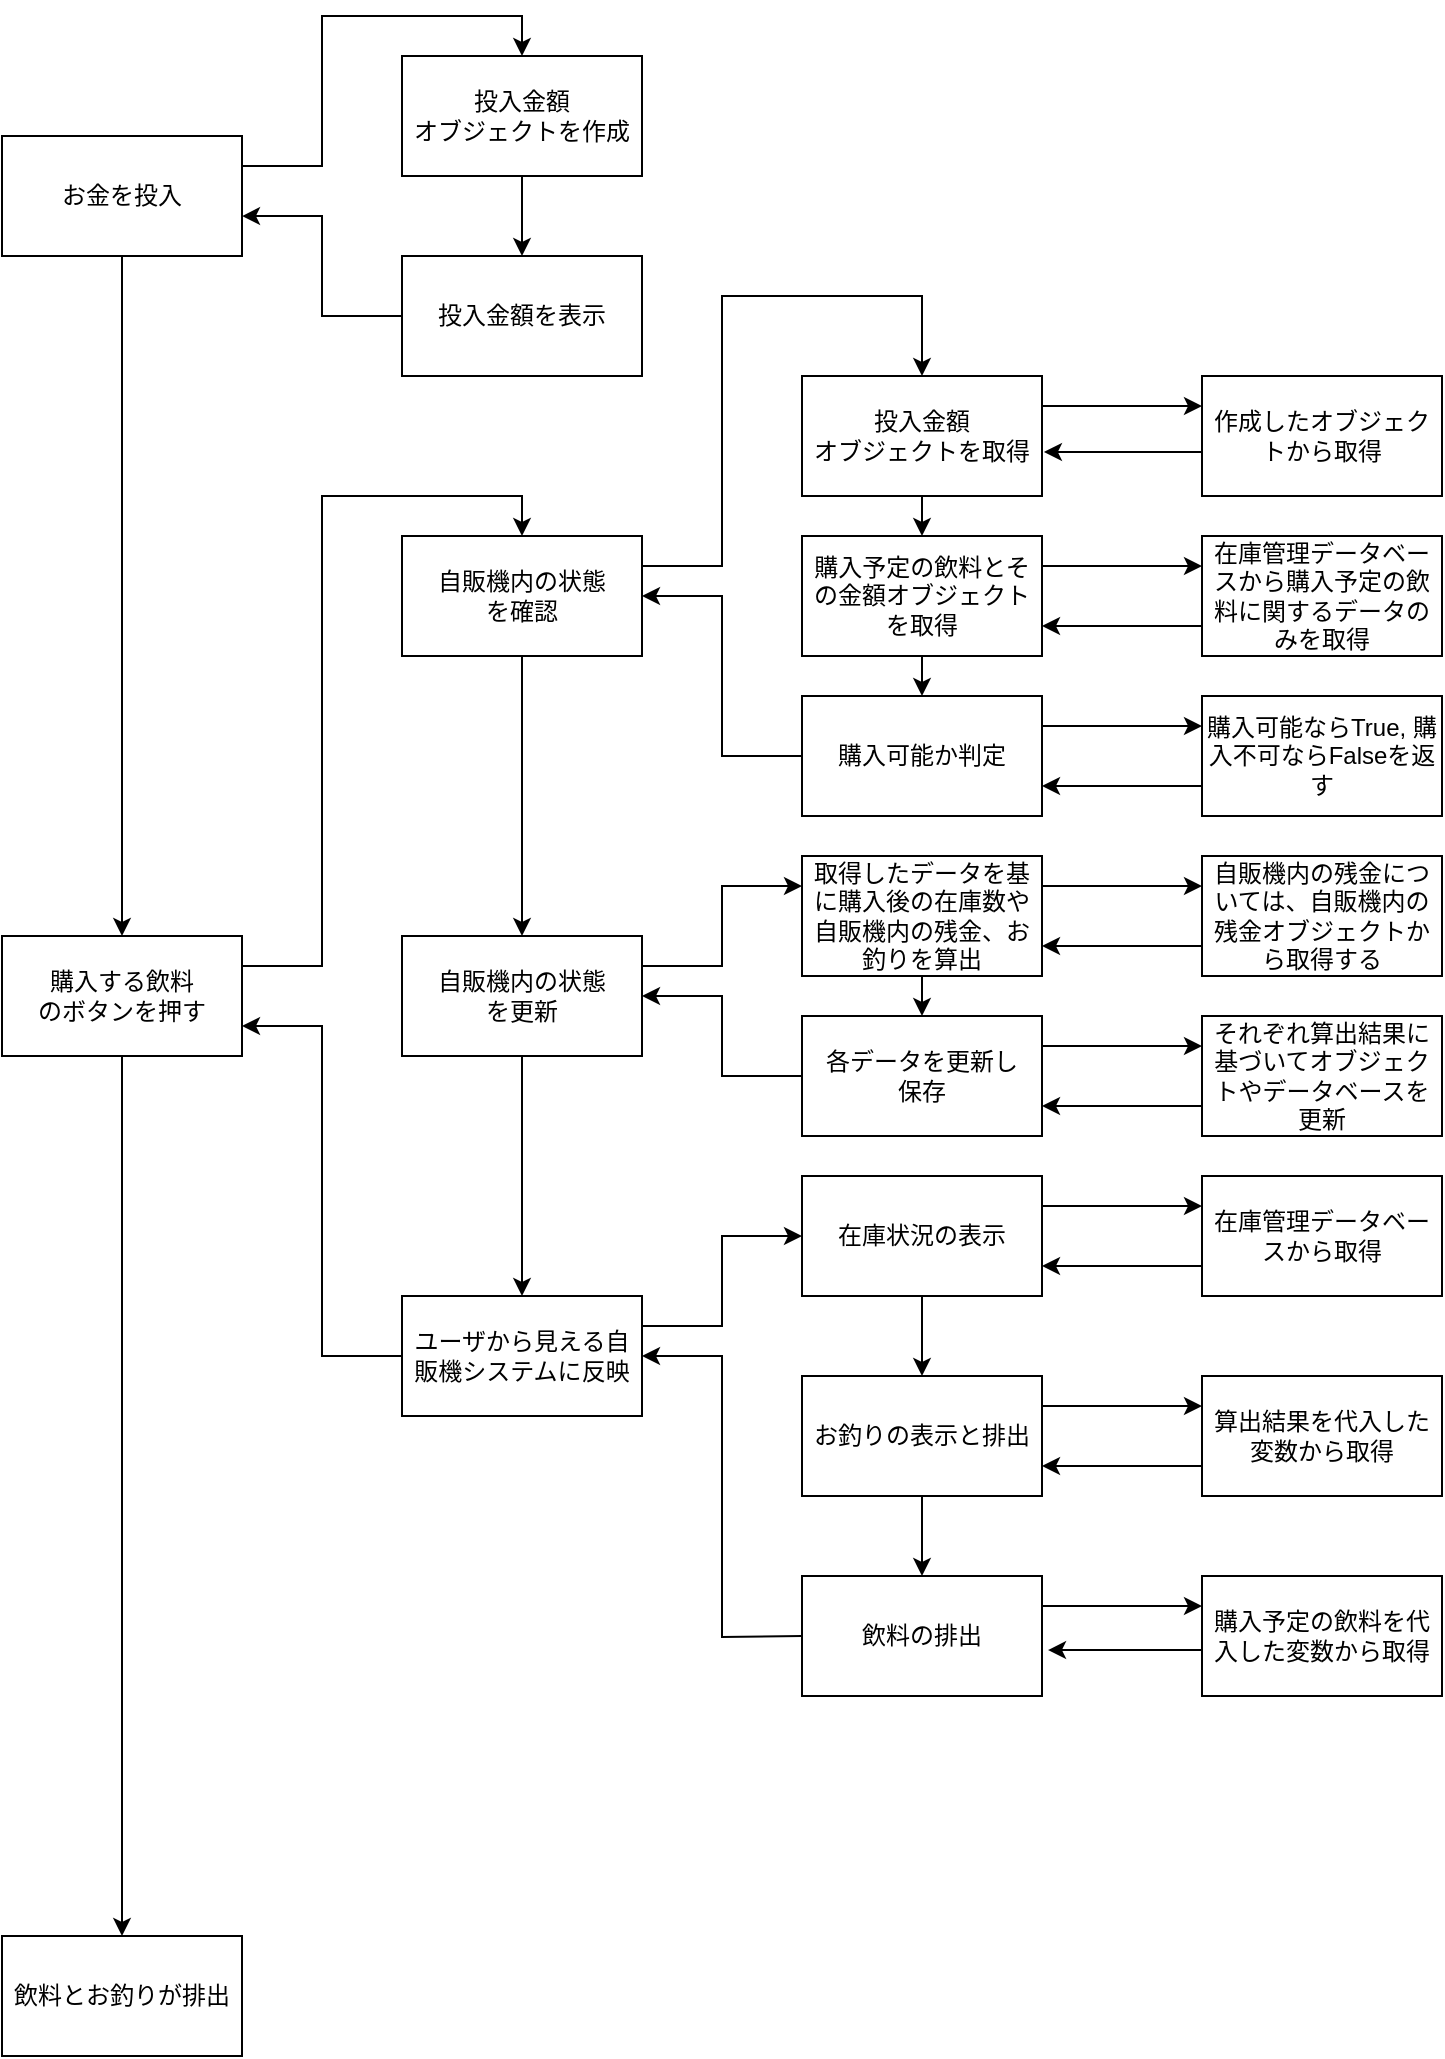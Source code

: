 <mxfile version="24.7.7">
  <diagram name="ページ1" id="QDPaL0DgUNPZWKfL8xGB">
    <mxGraphModel grid="1" page="1" gridSize="10" guides="1" tooltips="1" connect="1" arrows="1" fold="1" pageScale="1" pageWidth="827" pageHeight="1169" math="0" shadow="0">
      <root>
        <mxCell id="0" />
        <mxCell id="1" parent="0" />
        <mxCell id="8xHDok9zBG-l4hUBOV3J-1" value="お金を投入" style="rounded=0;whiteSpace=wrap;html=1;" vertex="1" parent="1">
          <mxGeometry x="40" y="80" width="120" height="60" as="geometry" />
        </mxCell>
        <mxCell id="8xHDok9zBG-l4hUBOV3J-2" value="" style="endArrow=classic;html=1;rounded=0;exitX=0.5;exitY=1;exitDx=0;exitDy=0;" edge="1" parent="1" source="8xHDok9zBG-l4hUBOV3J-1" target="8xHDok9zBG-l4hUBOV3J-3">
          <mxGeometry width="50" height="50" relative="1" as="geometry">
            <mxPoint x="390" y="190" as="sourcePoint" />
            <mxPoint x="440" y="140" as="targetPoint" />
          </mxGeometry>
        </mxCell>
        <mxCell id="8xHDok9zBG-l4hUBOV3J-3" value="購入する飲料&lt;div&gt;のボタンを押す&lt;/div&gt;" style="rounded=0;whiteSpace=wrap;html=1;" vertex="1" parent="1">
          <mxGeometry x="40" y="480" width="120" height="60" as="geometry" />
        </mxCell>
        <mxCell id="8xHDok9zBG-l4hUBOV3J-4" value="飲料とお釣りが排出" style="rounded=0;whiteSpace=wrap;html=1;" vertex="1" parent="1">
          <mxGeometry x="40" y="980" width="120" height="60" as="geometry" />
        </mxCell>
        <mxCell id="8xHDok9zBG-l4hUBOV3J-5" value="" style="endArrow=classic;html=1;rounded=0;entryX=0.5;entryY=0;entryDx=0;entryDy=0;exitX=0.5;exitY=1;exitDx=0;exitDy=0;" edge="1" parent="1" source="8xHDok9zBG-l4hUBOV3J-3" target="8xHDok9zBG-l4hUBOV3J-4">
          <mxGeometry width="50" height="50" relative="1" as="geometry">
            <mxPoint x="300" y="250" as="sourcePoint" />
            <mxPoint x="110" y="270" as="targetPoint" />
          </mxGeometry>
        </mxCell>
        <mxCell id="8xHDok9zBG-l4hUBOV3J-6" value="投入金額&lt;div&gt;オブジェクトを作成&lt;/div&gt;" style="rounded=0;whiteSpace=wrap;html=1;" vertex="1" parent="1">
          <mxGeometry x="240" y="40" width="120" height="60" as="geometry" />
        </mxCell>
        <mxCell id="8xHDok9zBG-l4hUBOV3J-7" value="投入金額&lt;span style=&quot;background-color: initial;&quot;&gt;を表示&lt;/span&gt;" style="rounded=0;whiteSpace=wrap;html=1;" vertex="1" parent="1">
          <mxGeometry x="240" y="140" width="120" height="60" as="geometry" />
        </mxCell>
        <mxCell id="8xHDok9zBG-l4hUBOV3J-8" value="自販機内の状態&lt;div&gt;を確認&lt;/div&gt;" style="rounded=0;whiteSpace=wrap;html=1;" vertex="1" parent="1">
          <mxGeometry x="240" y="280" width="120" height="60" as="geometry" />
        </mxCell>
        <mxCell id="8xHDok9zBG-l4hUBOV3J-9" value="自販機内の状態&lt;div&gt;を更新&lt;/div&gt;" style="rounded=0;whiteSpace=wrap;html=1;" vertex="1" parent="1">
          <mxGeometry x="240" y="480" width="120" height="60" as="geometry" />
        </mxCell>
        <mxCell id="8xHDok9zBG-l4hUBOV3J-10" value="ユーザから見える自販機システムに反映" style="rounded=0;whiteSpace=wrap;html=1;" vertex="1" parent="1">
          <mxGeometry x="240" y="660" width="120" height="60" as="geometry" />
        </mxCell>
        <mxCell id="8xHDok9zBG-l4hUBOV3J-11" value="投入金額&lt;div&gt;オブジェクトを取得&lt;/div&gt;" style="rounded=0;whiteSpace=wrap;html=1;" vertex="1" parent="1">
          <mxGeometry x="440" y="200" width="120" height="60" as="geometry" />
        </mxCell>
        <mxCell id="8xHDok9zBG-l4hUBOV3J-12" value="購入予定の飲料とその金額オブジェクトを取得" style="rounded=0;whiteSpace=wrap;html=1;" vertex="1" parent="1">
          <mxGeometry x="440" y="280" width="120" height="60" as="geometry" />
        </mxCell>
        <mxCell id="8xHDok9zBG-l4hUBOV3J-13" value="購入可能か判定" style="rounded=0;whiteSpace=wrap;html=1;" vertex="1" parent="1">
          <mxGeometry x="440" y="360" width="120" height="60" as="geometry" />
        </mxCell>
        <mxCell id="8xHDok9zBG-l4hUBOV3J-14" value="取得したデータを基に購入後の在庫数や自販機内の残金、お釣りを算出" style="rounded=0;whiteSpace=wrap;html=1;" vertex="1" parent="1">
          <mxGeometry x="440" y="440" width="120" height="60" as="geometry" />
        </mxCell>
        <mxCell id="8xHDok9zBG-l4hUBOV3J-15" value="各データを更新し&lt;div&gt;保存&lt;/div&gt;" style="rounded=0;whiteSpace=wrap;html=1;" vertex="1" parent="1">
          <mxGeometry x="440" y="520" width="120" height="60" as="geometry" />
        </mxCell>
        <mxCell id="8xHDok9zBG-l4hUBOV3J-16" value="在庫状況の表示" style="rounded=0;whiteSpace=wrap;html=1;" vertex="1" parent="1">
          <mxGeometry x="440" y="600" width="120" height="60" as="geometry" />
        </mxCell>
        <mxCell id="8xHDok9zBG-l4hUBOV3J-17" value="お釣りの表示と排出" style="rounded=0;whiteSpace=wrap;html=1;" vertex="1" parent="1">
          <mxGeometry x="440" y="700" width="120" height="60" as="geometry" />
        </mxCell>
        <mxCell id="8xHDok9zBG-l4hUBOV3J-18" value="飲料の排出" style="rounded=0;whiteSpace=wrap;html=1;" vertex="1" parent="1">
          <mxGeometry x="440" y="800" width="120" height="60" as="geometry" />
        </mxCell>
        <mxCell id="8xHDok9zBG-l4hUBOV3J-19" value="作成したオブジェクトから取得" style="rounded=0;whiteSpace=wrap;html=1;" vertex="1" parent="1">
          <mxGeometry x="640" y="200" width="120" height="60" as="geometry" />
        </mxCell>
        <mxCell id="8xHDok9zBG-l4hUBOV3J-20" value="在庫管理データベースから購入予定の飲料に関するデータのみを取得" style="rounded=0;whiteSpace=wrap;html=1;" vertex="1" parent="1">
          <mxGeometry x="640" y="280" width="120" height="60" as="geometry" />
        </mxCell>
        <mxCell id="8xHDok9zBG-l4hUBOV3J-21" value="購入可能ならTrue, 購入不可ならFalseを返す" style="rounded=0;whiteSpace=wrap;html=1;" vertex="1" parent="1">
          <mxGeometry x="640" y="360" width="120" height="60" as="geometry" />
        </mxCell>
        <mxCell id="8xHDok9zBG-l4hUBOV3J-22" value="自販機内の残金については、自販機内の残金オブジェクトから取得する" style="rounded=0;whiteSpace=wrap;html=1;" vertex="1" parent="1">
          <mxGeometry x="640" y="440" width="120" height="60" as="geometry" />
        </mxCell>
        <mxCell id="8xHDok9zBG-l4hUBOV3J-23" value="それぞれ算出結果に基づいてオブジェクトやデータベースを更新" style="rounded=0;whiteSpace=wrap;html=1;" vertex="1" parent="1">
          <mxGeometry x="640" y="520" width="120" height="60" as="geometry" />
        </mxCell>
        <mxCell id="8xHDok9zBG-l4hUBOV3J-24" value="在庫管理データベースから取得" style="rounded=0;whiteSpace=wrap;html=1;" vertex="1" parent="1">
          <mxGeometry x="640" y="600" width="120" height="60" as="geometry" />
        </mxCell>
        <mxCell id="8xHDok9zBG-l4hUBOV3J-33" value="" style="edgeStyle=orthogonalEdgeStyle;rounded=0;orthogonalLoop=1;jettySize=auto;html=1;exitX=0.5;exitY=1;exitDx=0;exitDy=0;" edge="1" parent="1" source="8xHDok9zBG-l4hUBOV3J-6">
          <mxGeometry relative="1" as="geometry">
            <mxPoint x="310" y="210" as="sourcePoint" />
            <mxPoint x="300" y="140" as="targetPoint" />
          </mxGeometry>
        </mxCell>
        <mxCell id="8xHDok9zBG-l4hUBOV3J-35" value="" style="edgeStyle=orthogonalEdgeStyle;rounded=0;orthogonalLoop=1;jettySize=auto;html=1;exitX=0.5;exitY=1;exitDx=0;exitDy=0;entryX=0.5;entryY=0;entryDx=0;entryDy=0;" edge="1" parent="1" source="8xHDok9zBG-l4hUBOV3J-8" target="8xHDok9zBG-l4hUBOV3J-9">
          <mxGeometry relative="1" as="geometry">
            <mxPoint x="260" y="340" as="sourcePoint" />
            <mxPoint x="260" y="420" as="targetPoint" />
          </mxGeometry>
        </mxCell>
        <mxCell id="8xHDok9zBG-l4hUBOV3J-36" value="" style="endArrow=classic;html=1;rounded=0;exitX=1;exitY=0.25;exitDx=0;exitDy=0;entryX=0.5;entryY=0;entryDx=0;entryDy=0;" edge="1" parent="1" source="8xHDok9zBG-l4hUBOV3J-1" target="8xHDok9zBG-l4hUBOV3J-6">
          <mxGeometry width="50" height="50" relative="1" as="geometry">
            <mxPoint x="110" y="150" as="sourcePoint" />
            <mxPoint x="110" y="490" as="targetPoint" />
            <Array as="points">
              <mxPoint x="200" y="95" />
              <mxPoint x="200" y="20" />
              <mxPoint x="300" y="20" />
            </Array>
          </mxGeometry>
        </mxCell>
        <mxCell id="8xHDok9zBG-l4hUBOV3J-37" value="" style="endArrow=classic;html=1;rounded=0;exitX=0;exitY=0.5;exitDx=0;exitDy=0;entryX=1;entryY=0.667;entryDx=0;entryDy=0;entryPerimeter=0;" edge="1" parent="1" source="8xHDok9zBG-l4hUBOV3J-7" target="8xHDok9zBG-l4hUBOV3J-1">
          <mxGeometry width="50" height="50" relative="1" as="geometry">
            <mxPoint x="170" y="105" as="sourcePoint" />
            <mxPoint x="310" y="50" as="targetPoint" />
            <Array as="points">
              <mxPoint x="200" y="170" />
              <mxPoint x="200" y="120" />
            </Array>
          </mxGeometry>
        </mxCell>
        <mxCell id="8xHDok9zBG-l4hUBOV3J-38" value="" style="edgeStyle=orthogonalEdgeStyle;rounded=0;orthogonalLoop=1;jettySize=auto;html=1;exitX=0.5;exitY=1;exitDx=0;exitDy=0;entryX=0.5;entryY=0;entryDx=0;entryDy=0;" edge="1" parent="1" source="8xHDok9zBG-l4hUBOV3J-9" target="8xHDok9zBG-l4hUBOV3J-10">
          <mxGeometry relative="1" as="geometry">
            <mxPoint x="260" y="550" as="sourcePoint" />
            <mxPoint x="260" y="690" as="targetPoint" />
          </mxGeometry>
        </mxCell>
        <mxCell id="8xHDok9zBG-l4hUBOV3J-39" value="" style="edgeStyle=orthogonalEdgeStyle;rounded=0;orthogonalLoop=1;jettySize=auto;html=1;exitX=0;exitY=0.5;exitDx=0;exitDy=0;entryX=1;entryY=0.75;entryDx=0;entryDy=0;" edge="1" parent="1" source="8xHDok9zBG-l4hUBOV3J-10" target="8xHDok9zBG-l4hUBOV3J-3">
          <mxGeometry relative="1" as="geometry">
            <mxPoint x="320" y="360" as="sourcePoint" />
            <mxPoint x="320" y="500" as="targetPoint" />
          </mxGeometry>
        </mxCell>
        <mxCell id="8xHDok9zBG-l4hUBOV3J-40" value="" style="endArrow=classic;html=1;rounded=0;exitX=1;exitY=0.25;exitDx=0;exitDy=0;" edge="1" parent="1" source="8xHDok9zBG-l4hUBOV3J-3">
          <mxGeometry width="50" height="50" relative="1" as="geometry">
            <mxPoint x="160" y="500" as="sourcePoint" />
            <mxPoint x="300" y="280" as="targetPoint" />
            <Array as="points">
              <mxPoint x="200" y="495" />
              <mxPoint x="200" y="260" />
              <mxPoint x="300" y="260" />
            </Array>
          </mxGeometry>
        </mxCell>
        <mxCell id="8xHDok9zBG-l4hUBOV3J-41" value="" style="edgeStyle=orthogonalEdgeStyle;rounded=0;orthogonalLoop=1;jettySize=auto;html=1;exitX=0.5;exitY=1;exitDx=0;exitDy=0;entryX=0.5;entryY=0;entryDx=0;entryDy=0;" edge="1" parent="1" source="8xHDok9zBG-l4hUBOV3J-11" target="8xHDok9zBG-l4hUBOV3J-12">
          <mxGeometry relative="1" as="geometry">
            <mxPoint x="310" y="350" as="sourcePoint" />
            <mxPoint x="310" y="490" as="targetPoint" />
          </mxGeometry>
        </mxCell>
        <mxCell id="8xHDok9zBG-l4hUBOV3J-42" value="" style="edgeStyle=orthogonalEdgeStyle;rounded=0;orthogonalLoop=1;jettySize=auto;html=1;exitX=0.5;exitY=1;exitDx=0;exitDy=0;" edge="1" parent="1" source="8xHDok9zBG-l4hUBOV3J-12">
          <mxGeometry relative="1" as="geometry">
            <mxPoint x="320" y="360" as="sourcePoint" />
            <mxPoint x="500" y="360" as="targetPoint" />
          </mxGeometry>
        </mxCell>
        <mxCell id="8xHDok9zBG-l4hUBOV3J-43" value="" style="edgeStyle=orthogonalEdgeStyle;rounded=0;orthogonalLoop=1;jettySize=auto;html=1;exitX=0.5;exitY=1;exitDx=0;exitDy=0;entryX=0.5;entryY=0;entryDx=0;entryDy=0;" edge="1" parent="1" source="8xHDok9zBG-l4hUBOV3J-14" target="8xHDok9zBG-l4hUBOV3J-15">
          <mxGeometry relative="1" as="geometry">
            <mxPoint x="330" y="370" as="sourcePoint" />
            <mxPoint x="330" y="510" as="targetPoint" />
          </mxGeometry>
        </mxCell>
        <mxCell id="8xHDok9zBG-l4hUBOV3J-44" value="" style="edgeStyle=orthogonalEdgeStyle;rounded=0;orthogonalLoop=1;jettySize=auto;html=1;exitX=0.5;exitY=1;exitDx=0;exitDy=0;entryX=0.5;entryY=0;entryDx=0;entryDy=0;" edge="1" parent="1" source="8xHDok9zBG-l4hUBOV3J-17" target="8xHDok9zBG-l4hUBOV3J-18">
          <mxGeometry relative="1" as="geometry">
            <mxPoint x="340" y="380" as="sourcePoint" />
            <mxPoint x="340" y="520" as="targetPoint" />
          </mxGeometry>
        </mxCell>
        <mxCell id="8xHDok9zBG-l4hUBOV3J-45" value="" style="edgeStyle=orthogonalEdgeStyle;rounded=0;orthogonalLoop=1;jettySize=auto;html=1;exitX=0.5;exitY=1;exitDx=0;exitDy=0;entryX=0.5;entryY=0;entryDx=0;entryDy=0;" edge="1" parent="1" source="8xHDok9zBG-l4hUBOV3J-16" target="8xHDok9zBG-l4hUBOV3J-17">
          <mxGeometry relative="1" as="geometry">
            <mxPoint x="350" y="390" as="sourcePoint" />
            <mxPoint x="350" y="530" as="targetPoint" />
          </mxGeometry>
        </mxCell>
        <mxCell id="8xHDok9zBG-l4hUBOV3J-49" value="" style="endArrow=classic;html=1;rounded=0;exitX=1;exitY=0.25;exitDx=0;exitDy=0;" edge="1" parent="1" source="8xHDok9zBG-l4hUBOV3J-8" target="8xHDok9zBG-l4hUBOV3J-11">
          <mxGeometry width="50" height="50" relative="1" as="geometry">
            <mxPoint x="360" y="295" as="sourcePoint" />
            <mxPoint x="500" y="80" as="targetPoint" />
            <Array as="points">
              <mxPoint x="400" y="295" />
              <mxPoint x="400" y="160" />
              <mxPoint x="500" y="160" />
            </Array>
          </mxGeometry>
        </mxCell>
        <mxCell id="8xHDok9zBG-l4hUBOV3J-51" value="" style="edgeStyle=orthogonalEdgeStyle;rounded=0;orthogonalLoop=1;jettySize=auto;html=1;exitX=0;exitY=0.5;exitDx=0;exitDy=0;entryX=1;entryY=0.5;entryDx=0;entryDy=0;" edge="1" parent="1" source="8xHDok9zBG-l4hUBOV3J-13" target="8xHDok9zBG-l4hUBOV3J-8">
          <mxGeometry relative="1" as="geometry">
            <mxPoint x="494" y="495" as="sourcePoint" />
            <mxPoint x="414" y="330" as="targetPoint" />
            <Array as="points">
              <mxPoint x="400" y="390" />
              <mxPoint x="400" y="310" />
            </Array>
          </mxGeometry>
        </mxCell>
        <mxCell id="8xHDok9zBG-l4hUBOV3J-53" value="" style="endArrow=classic;html=1;rounded=0;exitX=1;exitY=0.25;exitDx=0;exitDy=0;entryX=0;entryY=0.25;entryDx=0;entryDy=0;" edge="1" parent="1" source="8xHDok9zBG-l4hUBOV3J-9" target="8xHDok9zBG-l4hUBOV3J-14">
          <mxGeometry width="50" height="50" relative="1" as="geometry">
            <mxPoint x="370" y="305" as="sourcePoint" />
            <mxPoint x="510" y="210" as="targetPoint" />
            <Array as="points">
              <mxPoint x="400" y="495" />
              <mxPoint x="400" y="455" />
            </Array>
          </mxGeometry>
        </mxCell>
        <mxCell id="8xHDok9zBG-l4hUBOV3J-54" value="" style="edgeStyle=orthogonalEdgeStyle;rounded=0;orthogonalLoop=1;jettySize=auto;html=1;exitX=0;exitY=0.5;exitDx=0;exitDy=0;entryX=1;entryY=0.5;entryDx=0;entryDy=0;" edge="1" parent="1" source="8xHDok9zBG-l4hUBOV3J-15" target="8xHDok9zBG-l4hUBOV3J-9">
          <mxGeometry relative="1" as="geometry">
            <mxPoint x="430" y="632.25" as="sourcePoint" />
            <mxPoint x="350" y="467.25" as="targetPoint" />
          </mxGeometry>
        </mxCell>
        <mxCell id="8xHDok9zBG-l4hUBOV3J-55" value="" style="endArrow=classic;html=1;rounded=0;exitX=1;exitY=0.25;exitDx=0;exitDy=0;entryX=0;entryY=0.5;entryDx=0;entryDy=0;" edge="1" parent="1" source="8xHDok9zBG-l4hUBOV3J-10" target="8xHDok9zBG-l4hUBOV3J-16">
          <mxGeometry width="50" height="50" relative="1" as="geometry">
            <mxPoint x="360" y="670" as="sourcePoint" />
            <mxPoint x="440" y="630" as="targetPoint" />
            <Array as="points">
              <mxPoint x="400" y="675" />
              <mxPoint x="400" y="630" />
            </Array>
          </mxGeometry>
        </mxCell>
        <mxCell id="8xHDok9zBG-l4hUBOV3J-56" value="" style="edgeStyle=orthogonalEdgeStyle;rounded=0;orthogonalLoop=1;jettySize=auto;html=1;exitX=0;exitY=0.5;exitDx=0;exitDy=0;entryX=1;entryY=0.5;entryDx=0;entryDy=0;" edge="1" parent="1" target="8xHDok9zBG-l4hUBOV3J-10">
          <mxGeometry relative="1" as="geometry">
            <mxPoint x="440" y="830" as="sourcePoint" />
            <mxPoint x="360" y="790" as="targetPoint" />
          </mxGeometry>
        </mxCell>
        <mxCell id="8xHDok9zBG-l4hUBOV3J-57" value="" style="endArrow=classic;html=1;rounded=0;exitX=1;exitY=0.25;exitDx=0;exitDy=0;entryX=0;entryY=0.25;entryDx=0;entryDy=0;" edge="1" parent="1" source="8xHDok9zBG-l4hUBOV3J-11" target="8xHDok9zBG-l4hUBOV3J-19">
          <mxGeometry width="50" height="50" relative="1" as="geometry">
            <mxPoint x="110" y="150" as="sourcePoint" />
            <mxPoint x="110" y="490" as="targetPoint" />
          </mxGeometry>
        </mxCell>
        <mxCell id="8xHDok9zBG-l4hUBOV3J-58" value="" style="endArrow=classic;html=1;rounded=0;entryX=0;entryY=0.25;entryDx=0;entryDy=0;exitX=1;exitY=0.25;exitDx=0;exitDy=0;" edge="1" parent="1" source="8xHDok9zBG-l4hUBOV3J-12" target="8xHDok9zBG-l4hUBOV3J-20">
          <mxGeometry width="50" height="50" relative="1" as="geometry">
            <mxPoint x="563" y="300" as="sourcePoint" />
            <mxPoint x="650" y="225" as="targetPoint" />
          </mxGeometry>
        </mxCell>
        <mxCell id="8xHDok9zBG-l4hUBOV3J-59" value="" style="endArrow=classic;html=1;rounded=0;entryX=0;entryY=0.25;entryDx=0;entryDy=0;exitX=1;exitY=0.25;exitDx=0;exitDy=0;" edge="1" parent="1" source="8xHDok9zBG-l4hUBOV3J-13" target="8xHDok9zBG-l4hUBOV3J-21">
          <mxGeometry width="50" height="50" relative="1" as="geometry">
            <mxPoint x="570" y="305" as="sourcePoint" />
            <mxPoint x="650" y="305" as="targetPoint" />
          </mxGeometry>
        </mxCell>
        <mxCell id="8xHDok9zBG-l4hUBOV3J-60" value="" style="endArrow=classic;html=1;rounded=0;entryX=0;entryY=0.25;entryDx=0;entryDy=0;exitX=1;exitY=0.25;exitDx=0;exitDy=0;" edge="1" parent="1" source="8xHDok9zBG-l4hUBOV3J-14" target="8xHDok9zBG-l4hUBOV3J-22">
          <mxGeometry width="50" height="50" relative="1" as="geometry">
            <mxPoint x="580" y="315" as="sourcePoint" />
            <mxPoint x="660" y="315" as="targetPoint" />
          </mxGeometry>
        </mxCell>
        <mxCell id="8xHDok9zBG-l4hUBOV3J-61" value="" style="endArrow=classic;html=1;rounded=0;entryX=0;entryY=0.25;entryDx=0;entryDy=0;exitX=1;exitY=0.25;exitDx=0;exitDy=0;" edge="1" parent="1" source="8xHDok9zBG-l4hUBOV3J-15" target="8xHDok9zBG-l4hUBOV3J-23">
          <mxGeometry width="50" height="50" relative="1" as="geometry">
            <mxPoint x="590" y="325" as="sourcePoint" />
            <mxPoint x="670" y="325" as="targetPoint" />
          </mxGeometry>
        </mxCell>
        <mxCell id="8xHDok9zBG-l4hUBOV3J-62" value="" style="endArrow=classic;html=1;rounded=0;entryX=0;entryY=0.25;entryDx=0;entryDy=0;exitX=1;exitY=0.25;exitDx=0;exitDy=0;" edge="1" parent="1" source="8xHDok9zBG-l4hUBOV3J-16" target="8xHDok9zBG-l4hUBOV3J-24">
          <mxGeometry width="50" height="50" relative="1" as="geometry">
            <mxPoint x="600" y="335" as="sourcePoint" />
            <mxPoint x="680" y="335" as="targetPoint" />
          </mxGeometry>
        </mxCell>
        <mxCell id="8xHDok9zBG-l4hUBOV3J-63" value="" style="endArrow=classic;html=1;rounded=0;exitX=0;exitY=0.633;exitDx=0;exitDy=0;entryX=1.008;entryY=0.633;entryDx=0;entryDy=0;entryPerimeter=0;exitPerimeter=0;" edge="1" parent="1" source="8xHDok9zBG-l4hUBOV3J-19" target="8xHDok9zBG-l4hUBOV3J-11">
          <mxGeometry width="50" height="50" relative="1" as="geometry">
            <mxPoint x="570" y="225" as="sourcePoint" />
            <mxPoint x="650" y="225" as="targetPoint" />
          </mxGeometry>
        </mxCell>
        <mxCell id="8xHDok9zBG-l4hUBOV3J-64" value="" style="endArrow=classic;html=1;rounded=0;exitX=0;exitY=0.75;exitDx=0;exitDy=0;entryX=1;entryY=0.75;entryDx=0;entryDy=0;" edge="1" parent="1" source="8xHDok9zBG-l4hUBOV3J-20" target="8xHDok9zBG-l4hUBOV3J-12">
          <mxGeometry width="50" height="50" relative="1" as="geometry">
            <mxPoint x="650" y="248" as="sourcePoint" />
            <mxPoint x="571" y="248" as="targetPoint" />
          </mxGeometry>
        </mxCell>
        <mxCell id="8xHDok9zBG-l4hUBOV3J-65" value="" style="endArrow=classic;html=1;rounded=0;exitX=0;exitY=0.75;exitDx=0;exitDy=0;entryX=1;entryY=0.75;entryDx=0;entryDy=0;" edge="1" parent="1" source="8xHDok9zBG-l4hUBOV3J-21" target="8xHDok9zBG-l4hUBOV3J-13">
          <mxGeometry width="50" height="50" relative="1" as="geometry">
            <mxPoint x="660" y="258" as="sourcePoint" />
            <mxPoint x="581" y="258" as="targetPoint" />
          </mxGeometry>
        </mxCell>
        <mxCell id="8xHDok9zBG-l4hUBOV3J-66" value="" style="endArrow=classic;html=1;rounded=0;exitX=0;exitY=0.75;exitDx=0;exitDy=0;entryX=1;entryY=0.75;entryDx=0;entryDy=0;" edge="1" parent="1" source="8xHDok9zBG-l4hUBOV3J-22" target="8xHDok9zBG-l4hUBOV3J-14">
          <mxGeometry width="50" height="50" relative="1" as="geometry">
            <mxPoint x="670" y="268" as="sourcePoint" />
            <mxPoint x="591" y="268" as="targetPoint" />
          </mxGeometry>
        </mxCell>
        <mxCell id="8xHDok9zBG-l4hUBOV3J-67" value="" style="endArrow=classic;html=1;rounded=0;exitX=0;exitY=0.75;exitDx=0;exitDy=0;entryX=1;entryY=0.75;entryDx=0;entryDy=0;" edge="1" parent="1" source="8xHDok9zBG-l4hUBOV3J-23" target="8xHDok9zBG-l4hUBOV3J-15">
          <mxGeometry width="50" height="50" relative="1" as="geometry">
            <mxPoint x="680" y="278" as="sourcePoint" />
            <mxPoint x="601" y="278" as="targetPoint" />
          </mxGeometry>
        </mxCell>
        <mxCell id="8xHDok9zBG-l4hUBOV3J-68" value="" style="endArrow=classic;html=1;rounded=0;exitX=0;exitY=0.75;exitDx=0;exitDy=0;entryX=1;entryY=0.75;entryDx=0;entryDy=0;" edge="1" parent="1" source="8xHDok9zBG-l4hUBOV3J-24" target="8xHDok9zBG-l4hUBOV3J-16">
          <mxGeometry width="50" height="50" relative="1" as="geometry">
            <mxPoint x="690" y="288" as="sourcePoint" />
            <mxPoint x="611" y="288" as="targetPoint" />
          </mxGeometry>
        </mxCell>
        <mxCell id="8xHDok9zBG-l4hUBOV3J-69" value="算出結果を代入した変数から取得" style="rounded=0;whiteSpace=wrap;html=1;" vertex="1" parent="1">
          <mxGeometry x="640" y="700" width="120" height="60" as="geometry" />
        </mxCell>
        <mxCell id="8xHDok9zBG-l4hUBOV3J-70" value="購入予定の飲料を代入した変数から取得" style="rounded=0;whiteSpace=wrap;html=1;" vertex="1" parent="1">
          <mxGeometry x="640" y="800" width="120" height="60" as="geometry" />
        </mxCell>
        <mxCell id="8xHDok9zBG-l4hUBOV3J-71" value="" style="endArrow=classic;html=1;rounded=0;entryX=0;entryY=0.25;entryDx=0;entryDy=0;exitX=1;exitY=0.25;exitDx=0;exitDy=0;" edge="1" parent="1" source="8xHDok9zBG-l4hUBOV3J-17" target="8xHDok9zBG-l4hUBOV3J-69">
          <mxGeometry width="50" height="50" relative="1" as="geometry">
            <mxPoint x="570" y="625" as="sourcePoint" />
            <mxPoint x="650" y="625" as="targetPoint" />
          </mxGeometry>
        </mxCell>
        <mxCell id="8xHDok9zBG-l4hUBOV3J-72" value="" style="endArrow=classic;html=1;rounded=0;exitX=0;exitY=0.75;exitDx=0;exitDy=0;entryX=1;entryY=0.75;entryDx=0;entryDy=0;" edge="1" parent="1" source="8xHDok9zBG-l4hUBOV3J-69" target="8xHDok9zBG-l4hUBOV3J-17">
          <mxGeometry width="50" height="50" relative="1" as="geometry">
            <mxPoint x="650" y="655" as="sourcePoint" />
            <mxPoint x="570" y="655" as="targetPoint" />
          </mxGeometry>
        </mxCell>
        <mxCell id="8xHDok9zBG-l4hUBOV3J-73" value="" style="endArrow=classic;html=1;rounded=0;entryX=0;entryY=0.25;entryDx=0;entryDy=0;exitX=1;exitY=0.25;exitDx=0;exitDy=0;" edge="1" parent="1" source="8xHDok9zBG-l4hUBOV3J-18" target="8xHDok9zBG-l4hUBOV3J-70">
          <mxGeometry width="50" height="50" relative="1" as="geometry">
            <mxPoint x="570" y="725" as="sourcePoint" />
            <mxPoint x="650" y="725" as="targetPoint" />
          </mxGeometry>
        </mxCell>
        <mxCell id="8xHDok9zBG-l4hUBOV3J-74" value="" style="endArrow=classic;html=1;rounded=0;exitX=0;exitY=0.617;exitDx=0;exitDy=0;entryX=1.025;entryY=0.617;entryDx=0;entryDy=0;exitPerimeter=0;entryPerimeter=0;" edge="1" parent="1" source="8xHDok9zBG-l4hUBOV3J-70" target="8xHDok9zBG-l4hUBOV3J-18">
          <mxGeometry width="50" height="50" relative="1" as="geometry">
            <mxPoint x="650" y="755" as="sourcePoint" />
            <mxPoint x="570" y="755" as="targetPoint" />
          </mxGeometry>
        </mxCell>
      </root>
    </mxGraphModel>
  </diagram>
</mxfile>
